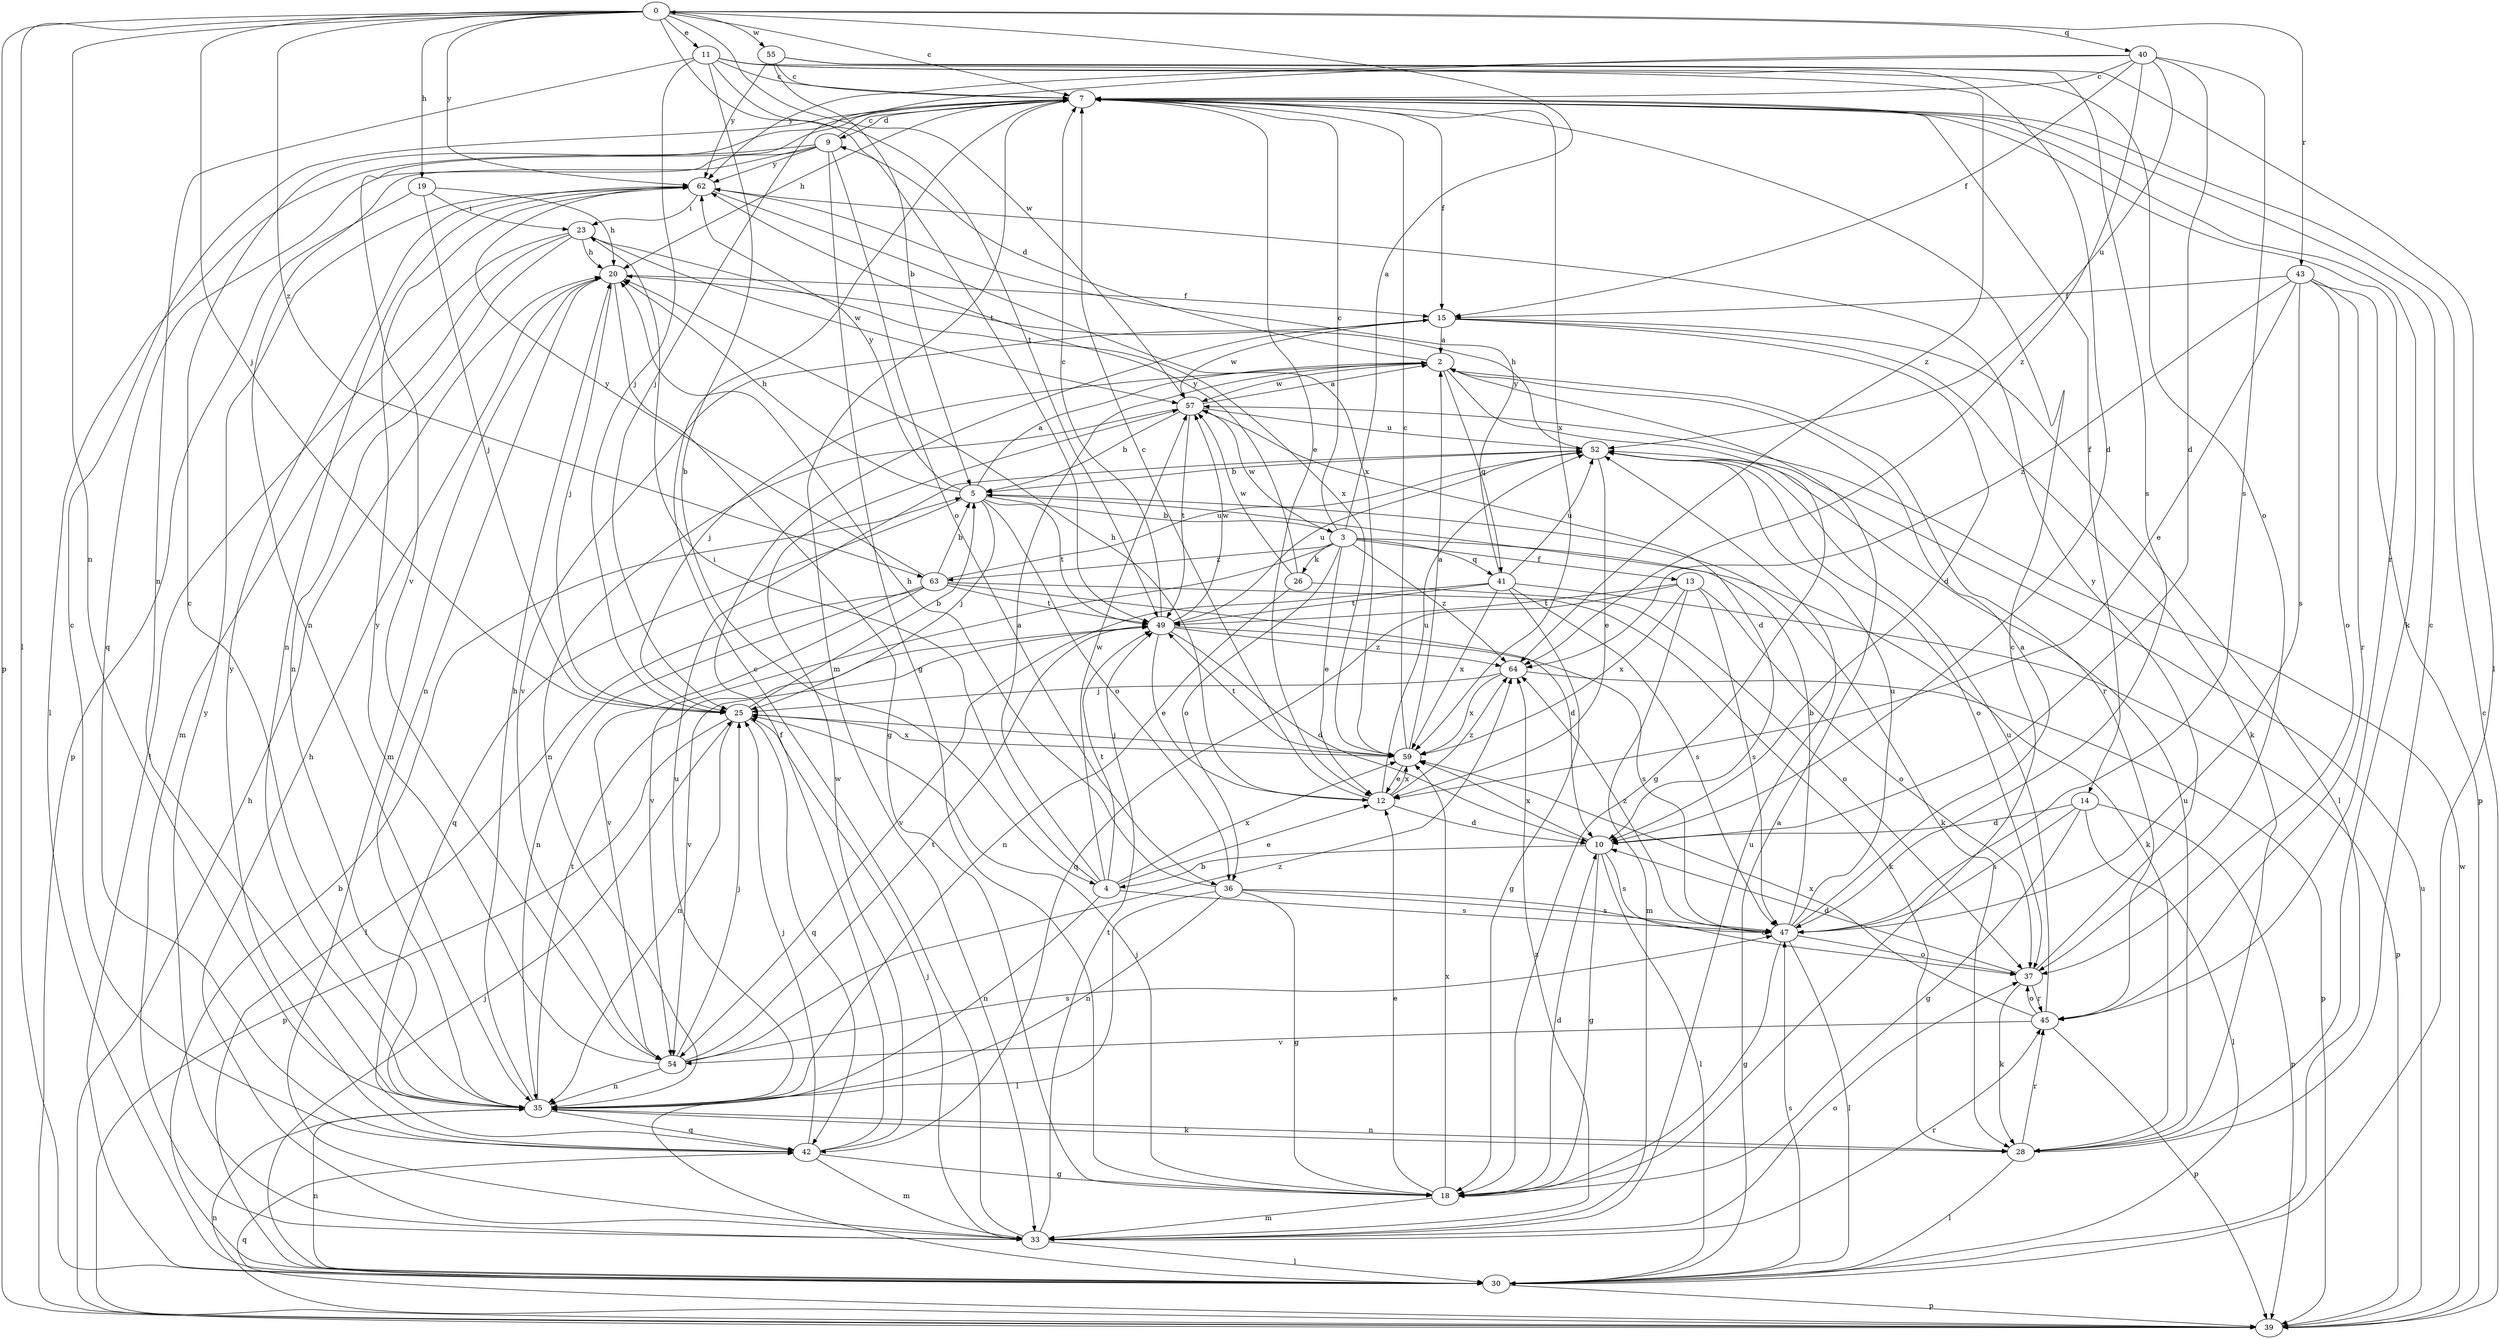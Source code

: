 strict digraph  {
0;
2;
3;
4;
5;
7;
9;
10;
11;
12;
13;
14;
15;
18;
19;
20;
23;
25;
26;
28;
30;
33;
35;
36;
37;
39;
40;
41;
42;
43;
45;
47;
49;
52;
54;
55;
57;
59;
62;
63;
64;
0 -> 7  [label=c];
0 -> 11  [label=e];
0 -> 19  [label=h];
0 -> 25  [label=j];
0 -> 30  [label=l];
0 -> 35  [label=n];
0 -> 39  [label=p];
0 -> 40  [label=q];
0 -> 43  [label=r];
0 -> 49  [label=t];
0 -> 55  [label=w];
0 -> 57  [label=w];
0 -> 62  [label=y];
0 -> 63  [label=z];
2 -> 9  [label=d];
2 -> 18  [label=g];
2 -> 25  [label=j];
2 -> 41  [label=q];
2 -> 45  [label=r];
2 -> 57  [label=w];
3 -> 0  [label=a];
3 -> 7  [label=c];
3 -> 12  [label=e];
3 -> 13  [label=f];
3 -> 26  [label=k];
3 -> 28  [label=k];
3 -> 36  [label=o];
3 -> 41  [label=q];
3 -> 54  [label=v];
3 -> 57  [label=w];
3 -> 63  [label=z];
3 -> 64  [label=z];
4 -> 2  [label=a];
4 -> 12  [label=e];
4 -> 23  [label=i];
4 -> 35  [label=n];
4 -> 47  [label=s];
4 -> 49  [label=t];
4 -> 57  [label=w];
4 -> 59  [label=x];
5 -> 2  [label=a];
5 -> 3  [label=b];
5 -> 20  [label=h];
5 -> 25  [label=j];
5 -> 28  [label=k];
5 -> 36  [label=o];
5 -> 42  [label=q];
5 -> 49  [label=t];
5 -> 62  [label=y];
7 -> 9  [label=d];
7 -> 12  [label=e];
7 -> 14  [label=f];
7 -> 15  [label=f];
7 -> 20  [label=h];
7 -> 28  [label=k];
7 -> 33  [label=m];
7 -> 45  [label=r];
7 -> 54  [label=v];
7 -> 59  [label=x];
9 -> 7  [label=c];
9 -> 18  [label=g];
9 -> 30  [label=l];
9 -> 35  [label=n];
9 -> 36  [label=o];
9 -> 42  [label=q];
9 -> 62  [label=y];
10 -> 4  [label=b];
10 -> 18  [label=g];
10 -> 30  [label=l];
10 -> 47  [label=s];
10 -> 59  [label=x];
11 -> 4  [label=b];
11 -> 7  [label=c];
11 -> 10  [label=d];
11 -> 25  [label=j];
11 -> 35  [label=n];
11 -> 37  [label=o];
11 -> 49  [label=t];
11 -> 64  [label=z];
12 -> 7  [label=c];
12 -> 10  [label=d];
12 -> 20  [label=h];
12 -> 52  [label=u];
12 -> 59  [label=x];
12 -> 64  [label=z];
13 -> 33  [label=m];
13 -> 37  [label=o];
13 -> 42  [label=q];
13 -> 47  [label=s];
13 -> 49  [label=t];
13 -> 59  [label=x];
14 -> 10  [label=d];
14 -> 18  [label=g];
14 -> 30  [label=l];
14 -> 39  [label=p];
14 -> 47  [label=s];
15 -> 2  [label=a];
15 -> 10  [label=d];
15 -> 28  [label=k];
15 -> 30  [label=l];
15 -> 54  [label=v];
15 -> 57  [label=w];
18 -> 7  [label=c];
18 -> 10  [label=d];
18 -> 12  [label=e];
18 -> 25  [label=j];
18 -> 33  [label=m];
18 -> 59  [label=x];
19 -> 20  [label=h];
19 -> 23  [label=i];
19 -> 25  [label=j];
19 -> 39  [label=p];
20 -> 15  [label=f];
20 -> 18  [label=g];
20 -> 25  [label=j];
20 -> 33  [label=m];
20 -> 35  [label=n];
23 -> 20  [label=h];
23 -> 30  [label=l];
23 -> 33  [label=m];
23 -> 35  [label=n];
23 -> 57  [label=w];
23 -> 59  [label=x];
25 -> 5  [label=b];
25 -> 35  [label=n];
25 -> 39  [label=p];
25 -> 42  [label=q];
25 -> 59  [label=x];
26 -> 35  [label=n];
26 -> 37  [label=o];
26 -> 57  [label=w];
26 -> 62  [label=y];
28 -> 7  [label=c];
28 -> 30  [label=l];
28 -> 35  [label=n];
28 -> 45  [label=r];
28 -> 52  [label=u];
30 -> 2  [label=a];
30 -> 5  [label=b];
30 -> 25  [label=j];
30 -> 35  [label=n];
30 -> 39  [label=p];
30 -> 47  [label=s];
33 -> 7  [label=c];
33 -> 20  [label=h];
33 -> 25  [label=j];
33 -> 30  [label=l];
33 -> 37  [label=o];
33 -> 45  [label=r];
33 -> 49  [label=t];
33 -> 52  [label=u];
33 -> 62  [label=y];
33 -> 64  [label=z];
35 -> 7  [label=c];
35 -> 20  [label=h];
35 -> 28  [label=k];
35 -> 42  [label=q];
35 -> 49  [label=t];
35 -> 52  [label=u];
36 -> 18  [label=g];
36 -> 20  [label=h];
36 -> 30  [label=l];
36 -> 35  [label=n];
36 -> 37  [label=o];
36 -> 47  [label=s];
37 -> 10  [label=d];
37 -> 28  [label=k];
37 -> 45  [label=r];
37 -> 62  [label=y];
39 -> 7  [label=c];
39 -> 20  [label=h];
39 -> 35  [label=n];
39 -> 42  [label=q];
39 -> 52  [label=u];
39 -> 57  [label=w];
40 -> 7  [label=c];
40 -> 10  [label=d];
40 -> 15  [label=f];
40 -> 25  [label=j];
40 -> 47  [label=s];
40 -> 52  [label=u];
40 -> 62  [label=y];
40 -> 64  [label=z];
41 -> 18  [label=g];
41 -> 39  [label=p];
41 -> 47  [label=s];
41 -> 49  [label=t];
41 -> 52  [label=u];
41 -> 54  [label=v];
41 -> 59  [label=x];
41 -> 62  [label=y];
42 -> 7  [label=c];
42 -> 15  [label=f];
42 -> 18  [label=g];
42 -> 25  [label=j];
42 -> 33  [label=m];
42 -> 57  [label=w];
42 -> 62  [label=y];
43 -> 12  [label=e];
43 -> 15  [label=f];
43 -> 37  [label=o];
43 -> 39  [label=p];
43 -> 45  [label=r];
43 -> 47  [label=s];
43 -> 64  [label=z];
45 -> 37  [label=o];
45 -> 39  [label=p];
45 -> 52  [label=u];
45 -> 54  [label=v];
45 -> 59  [label=x];
47 -> 2  [label=a];
47 -> 5  [label=b];
47 -> 18  [label=g];
47 -> 30  [label=l];
47 -> 37  [label=o];
47 -> 52  [label=u];
47 -> 64  [label=z];
49 -> 7  [label=c];
49 -> 10  [label=d];
49 -> 12  [label=e];
49 -> 47  [label=s];
49 -> 52  [label=u];
49 -> 54  [label=v];
49 -> 57  [label=w];
49 -> 64  [label=z];
52 -> 5  [label=b];
52 -> 12  [label=e];
52 -> 20  [label=h];
52 -> 37  [label=o];
54 -> 25  [label=j];
54 -> 35  [label=n];
54 -> 47  [label=s];
54 -> 49  [label=t];
54 -> 62  [label=y];
54 -> 64  [label=z];
55 -> 5  [label=b];
55 -> 7  [label=c];
55 -> 30  [label=l];
55 -> 47  [label=s];
55 -> 62  [label=y];
57 -> 2  [label=a];
57 -> 5  [label=b];
57 -> 10  [label=d];
57 -> 35  [label=n];
57 -> 49  [label=t];
57 -> 52  [label=u];
59 -> 2  [label=a];
59 -> 7  [label=c];
59 -> 12  [label=e];
59 -> 25  [label=j];
59 -> 49  [label=t];
62 -> 23  [label=i];
62 -> 35  [label=n];
62 -> 59  [label=x];
63 -> 5  [label=b];
63 -> 10  [label=d];
63 -> 28  [label=k];
63 -> 30  [label=l];
63 -> 35  [label=n];
63 -> 49  [label=t];
63 -> 52  [label=u];
63 -> 54  [label=v];
63 -> 62  [label=y];
64 -> 25  [label=j];
64 -> 39  [label=p];
64 -> 59  [label=x];
}
